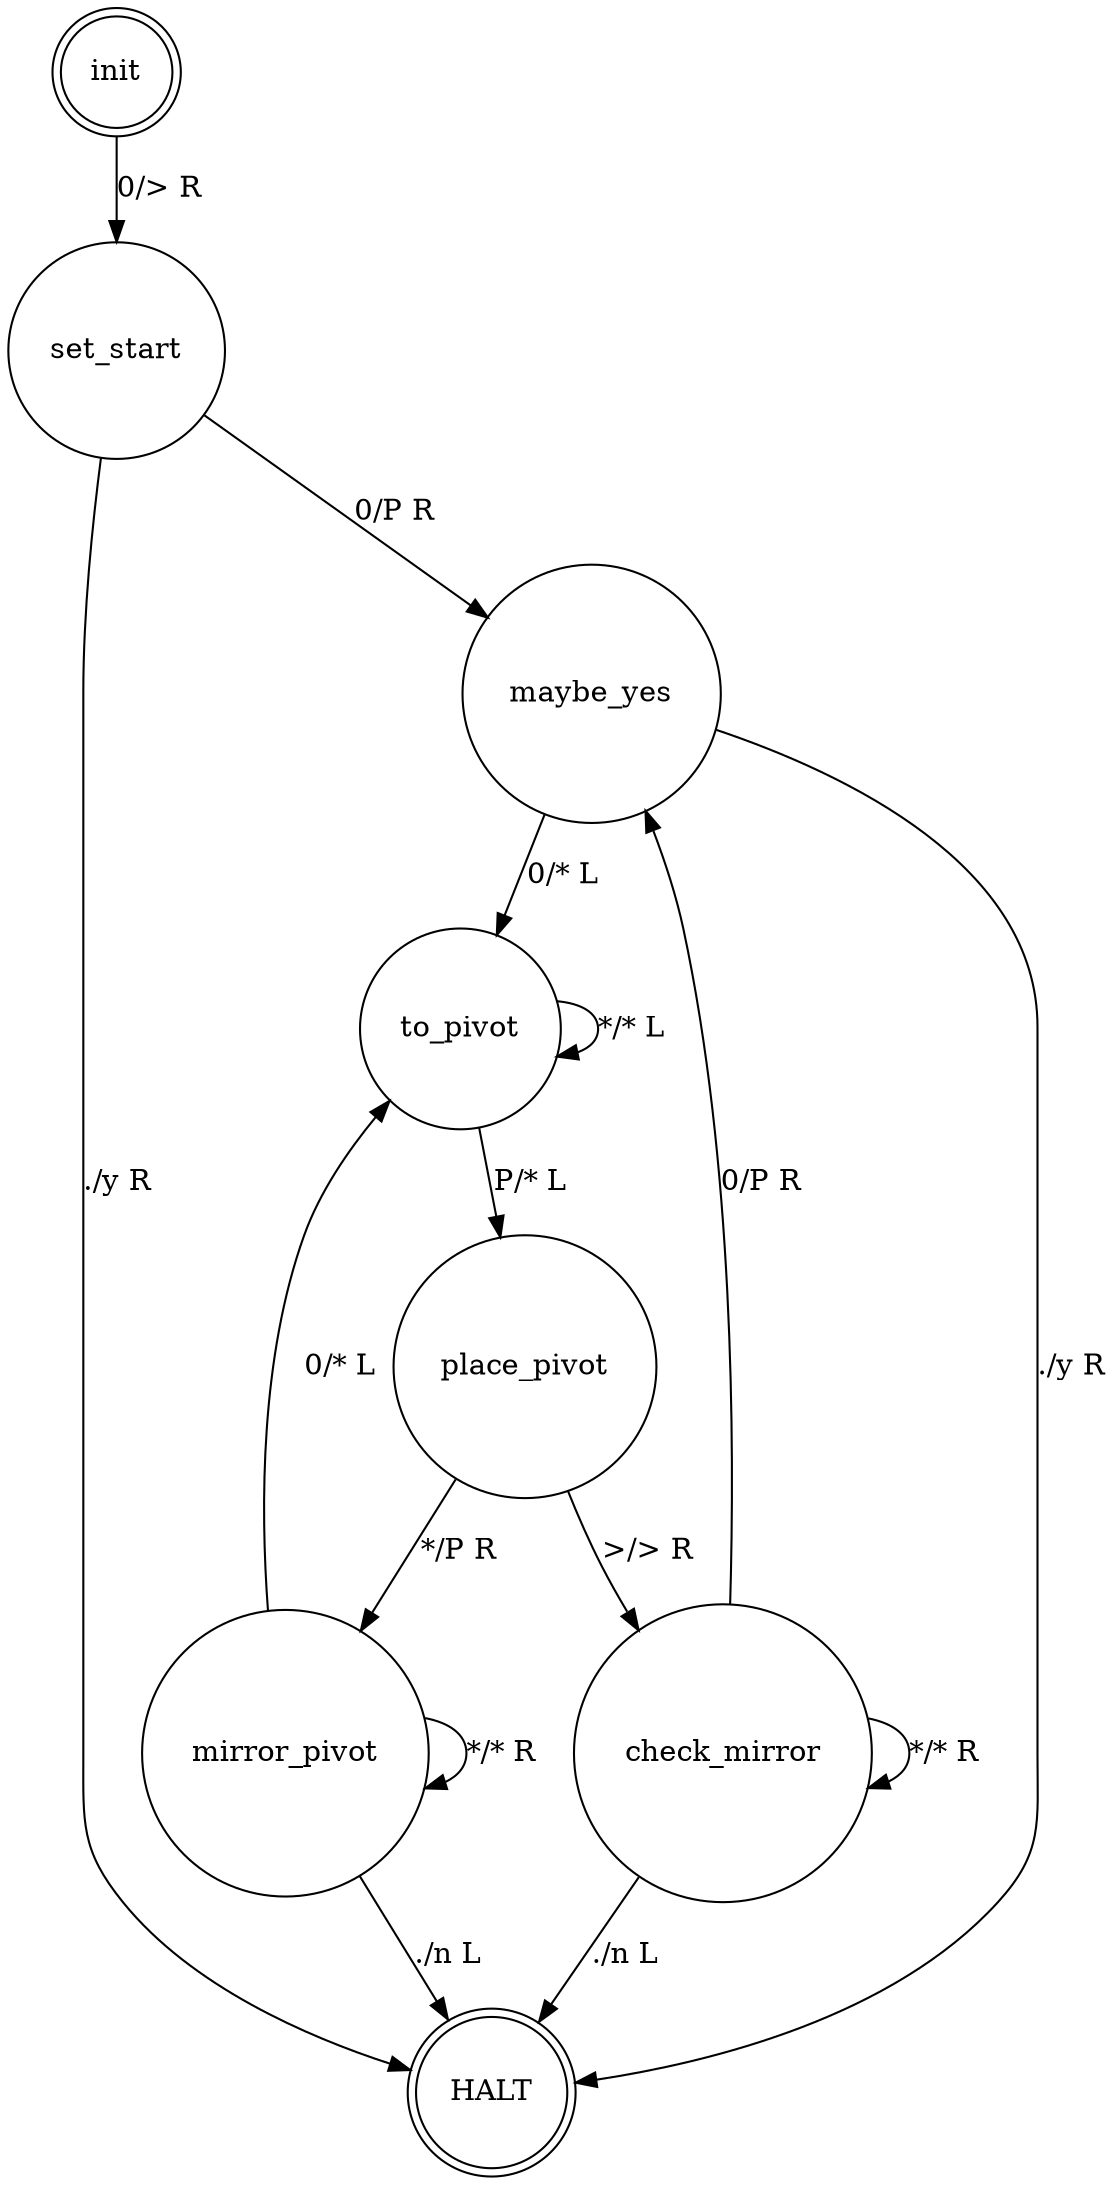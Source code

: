 digraph "02n" {
	node [shape=doublecircle]
	init
	HALT
	node [shape=circle]
	init -> set_start [label="0/> R"]
	set_start -> HALT [label="./y R"]
	set_start -> maybe_yes [label="0/P R"]
	maybe_yes -> HALT [label="./y R"]
	maybe_yes -> to_pivot [label="0/* L"]
	to_pivot -> to_pivot [label="*/* L"]
	to_pivot -> place_pivot [label="P/* L"]
	place_pivot -> mirror_pivot [label="*/P R"]
	place_pivot -> check_mirror [label=">/> R"]
	mirror_pivot -> mirror_pivot [label="*/* R"]
	mirror_pivot -> to_pivot [label="0/* L"]
	mirror_pivot -> HALT [label="./n L"]
	check_mirror -> check_mirror [label="*/* R"]
	check_mirror -> maybe_yes [label="0/P R"]
	check_mirror -> HALT [label="./n L"]
}
